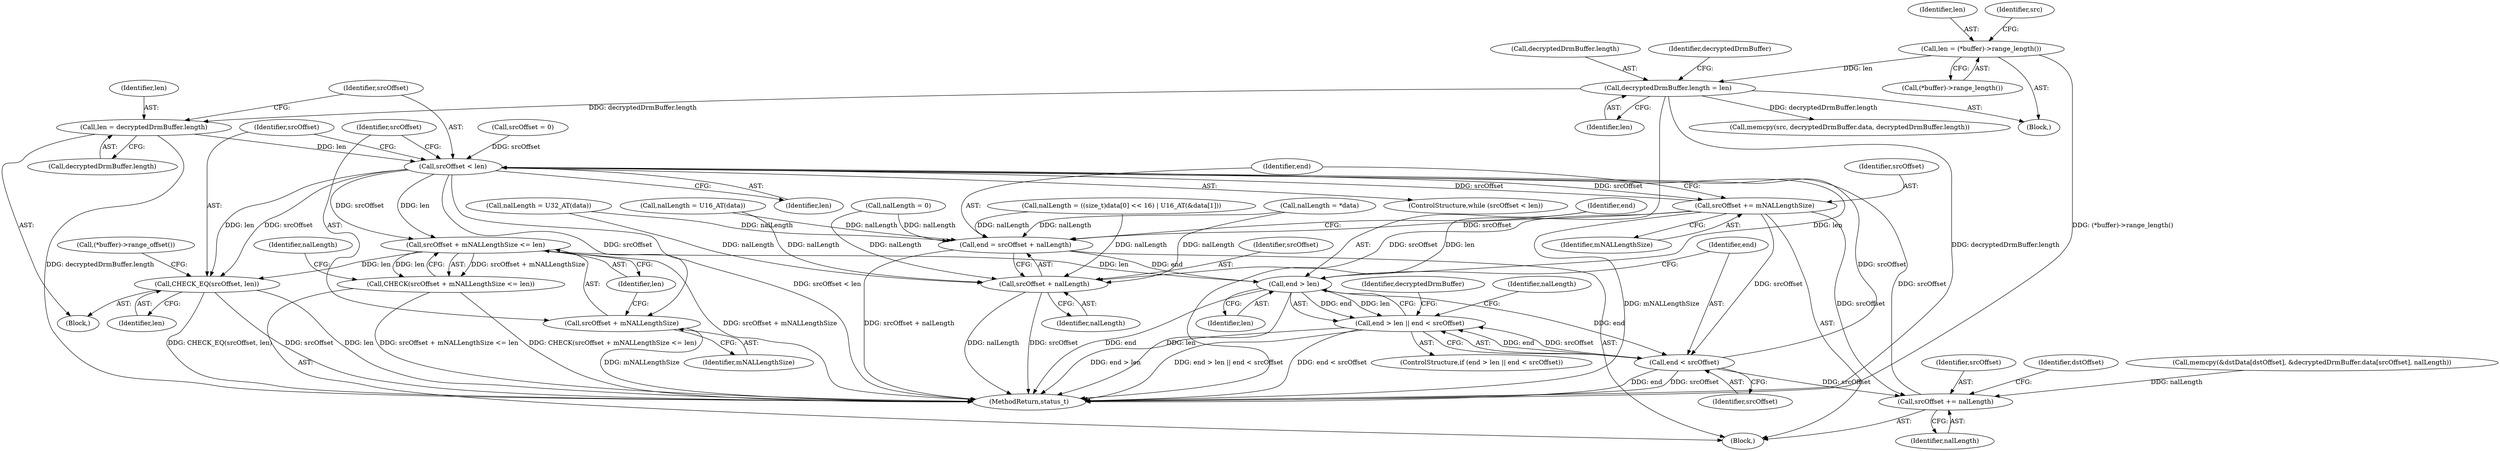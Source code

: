 digraph "0_Android_e248db02fbab2ee9162940bc19f087fd7d96cb9d@API" {
"1000209" [label="(Call,len = decryptedDrmBuffer.length)"];
"1000131" [label="(Call,decryptedDrmBuffer.length = len)"];
"1000118" [label="(Call,len = (*buffer)->range_length())"];
"1000215" [label="(Call,srcOffset < len)"];
"1000220" [label="(Call,srcOffset + mNALLengthSize <= len)"];
"1000219" [label="(Call,CHECK(srcOffset + mNALLengthSize <= len))"];
"1000294" [label="(Call,end > len)"];
"1000293" [label="(Call,end > len || end < srcOffset)"];
"1000297" [label="(Call,end < srcOffset)"];
"1000401" [label="(Call,srcOffset += nalLength)"];
"1000407" [label="(Call,CHECK_EQ(srcOffset, len))"];
"1000221" [label="(Call,srcOffset + mNALLengthSize)"];
"1000283" [label="(Call,srcOffset += mNALLengthSize)"];
"1000287" [label="(Call,end = srcOffset + nalLength)"];
"1000289" [label="(Call,srcOffset + nalLength)"];
"1000285" [label="(Identifier,mNALLengthSize)"];
"1000292" [label="(ControlStructure,if (end > len || end < srcOffset))"];
"1000250" [label="(Call,nalLength = U16_AT(data))"];
"1000224" [label="(Identifier,len)"];
"1000287" [label="(Call,end = srcOffset + nalLength)"];
"1000220" [label="(Call,srcOffset + mNALLengthSize <= len)"];
"1000221" [label="(Call,srcOffset + mNALLengthSize)"];
"1000401" [label="(Call,srcOffset += nalLength)"];
"1000411" [label="(Call,(*buffer)->range_offset())"];
"1000273" [label="(Call,nalLength = U32_AT(data))"];
"1000294" [label="(Call,end > len)"];
"1000297" [label="(Call,end < srcOffset)"];
"1000194" [label="(Block,)"];
"1000223" [label="(Identifier,mNALLengthSize)"];
"1000256" [label="(Call,nalLength = ((size_t)data[0] << 16) | U16_AT(&data[1]))"];
"1000215" [label="(Call,srcOffset < len)"];
"1000222" [label="(Identifier,srcOffset)"];
"1000291" [label="(Identifier,nalLength)"];
"1000303" [label="(Identifier,decryptedDrmBuffer)"];
"1000284" [label="(Identifier,srcOffset)"];
"1000295" [label="(Identifier,end)"];
"1000318" [label="(Identifier,nalLength)"];
"1000210" [label="(Identifier,len)"];
"1000443" [label="(MethodReturn,status_t)"];
"1000120" [label="(Call,(*buffer)->range_length())"];
"1000219" [label="(Call,CHECK(srcOffset + mNALLengthSize <= len))"];
"1000119" [label="(Identifier,len)"];
"1000118" [label="(Call,len = (*buffer)->range_length())"];
"1000290" [label="(Identifier,srcOffset)"];
"1000138" [label="(Identifier,decryptedDrmBuffer)"];
"1000135" [label="(Identifier,len)"];
"1000214" [label="(ControlStructure,while (srcOffset < len))"];
"1000216" [label="(Identifier,srcOffset)"];
"1000298" [label="(Identifier,end)"];
"1000289" [label="(Call,srcOffset + nalLength)"];
"1000299" [label="(Identifier,srcOffset)"];
"1000211" [label="(Call,decryptedDrmBuffer.length)"];
"1000409" [label="(Identifier,len)"];
"1000217" [label="(Identifier,len)"];
"1000402" [label="(Identifier,srcOffset)"];
"1000131" [label="(Call,decryptedDrmBuffer.length = len)"];
"1000293" [label="(Call,end > len || end < srcOffset)"];
"1000103" [label="(Block,)"];
"1000407" [label="(Call,CHECK_EQ(srcOffset, len))"];
"1000202" [label="(Call,srcOffset = 0)"];
"1000244" [label="(Call,nalLength = *data)"];
"1000226" [label="(Call,nalLength = 0)"];
"1000283" [label="(Call,srcOffset += mNALLengthSize)"];
"1000408" [label="(Identifier,srcOffset)"];
"1000288" [label="(Identifier,end)"];
"1000132" [label="(Call,decryptedDrmBuffer.length)"];
"1000218" [label="(Block,)"];
"1000209" [label="(Call,len = decryptedDrmBuffer.length)"];
"1000415" [label="(Call,memcpy(src, decryptedDrmBuffer.data, decryptedDrmBuffer.length))"];
"1000405" [label="(Identifier,dstOffset)"];
"1000403" [label="(Identifier,nalLength)"];
"1000389" [label="(Call,memcpy(&dstData[dstOffset], &decryptedDrmBuffer.data[srcOffset], nalLength))"];
"1000123" [label="(Identifier,src)"];
"1000227" [label="(Identifier,nalLength)"];
"1000296" [label="(Identifier,len)"];
"1000209" -> "1000194"  [label="AST: "];
"1000209" -> "1000211"  [label="CFG: "];
"1000210" -> "1000209"  [label="AST: "];
"1000211" -> "1000209"  [label="AST: "];
"1000216" -> "1000209"  [label="CFG: "];
"1000209" -> "1000443"  [label="DDG: decryptedDrmBuffer.length"];
"1000131" -> "1000209"  [label="DDG: decryptedDrmBuffer.length"];
"1000209" -> "1000215"  [label="DDG: len"];
"1000131" -> "1000103"  [label="AST: "];
"1000131" -> "1000135"  [label="CFG: "];
"1000132" -> "1000131"  [label="AST: "];
"1000135" -> "1000131"  [label="AST: "];
"1000138" -> "1000131"  [label="CFG: "];
"1000131" -> "1000443"  [label="DDG: decryptedDrmBuffer.length"];
"1000131" -> "1000443"  [label="DDG: len"];
"1000118" -> "1000131"  [label="DDG: len"];
"1000131" -> "1000415"  [label="DDG: decryptedDrmBuffer.length"];
"1000118" -> "1000103"  [label="AST: "];
"1000118" -> "1000120"  [label="CFG: "];
"1000119" -> "1000118"  [label="AST: "];
"1000120" -> "1000118"  [label="AST: "];
"1000123" -> "1000118"  [label="CFG: "];
"1000118" -> "1000443"  [label="DDG: (*buffer)->range_length()"];
"1000215" -> "1000214"  [label="AST: "];
"1000215" -> "1000217"  [label="CFG: "];
"1000216" -> "1000215"  [label="AST: "];
"1000217" -> "1000215"  [label="AST: "];
"1000222" -> "1000215"  [label="CFG: "];
"1000408" -> "1000215"  [label="CFG: "];
"1000215" -> "1000443"  [label="DDG: srcOffset < len"];
"1000297" -> "1000215"  [label="DDG: srcOffset"];
"1000401" -> "1000215"  [label="DDG: srcOffset"];
"1000202" -> "1000215"  [label="DDG: srcOffset"];
"1000283" -> "1000215"  [label="DDG: srcOffset"];
"1000294" -> "1000215"  [label="DDG: len"];
"1000215" -> "1000220"  [label="DDG: srcOffset"];
"1000215" -> "1000220"  [label="DDG: len"];
"1000215" -> "1000221"  [label="DDG: srcOffset"];
"1000215" -> "1000283"  [label="DDG: srcOffset"];
"1000215" -> "1000407"  [label="DDG: srcOffset"];
"1000215" -> "1000407"  [label="DDG: len"];
"1000220" -> "1000219"  [label="AST: "];
"1000220" -> "1000224"  [label="CFG: "];
"1000221" -> "1000220"  [label="AST: "];
"1000224" -> "1000220"  [label="AST: "];
"1000219" -> "1000220"  [label="CFG: "];
"1000220" -> "1000443"  [label="DDG: srcOffset + mNALLengthSize"];
"1000220" -> "1000219"  [label="DDG: srcOffset + mNALLengthSize"];
"1000220" -> "1000219"  [label="DDG: len"];
"1000220" -> "1000294"  [label="DDG: len"];
"1000220" -> "1000407"  [label="DDG: len"];
"1000219" -> "1000218"  [label="AST: "];
"1000227" -> "1000219"  [label="CFG: "];
"1000219" -> "1000443"  [label="DDG: CHECK(srcOffset + mNALLengthSize <= len)"];
"1000219" -> "1000443"  [label="DDG: srcOffset + mNALLengthSize <= len"];
"1000294" -> "1000293"  [label="AST: "];
"1000294" -> "1000296"  [label="CFG: "];
"1000295" -> "1000294"  [label="AST: "];
"1000296" -> "1000294"  [label="AST: "];
"1000298" -> "1000294"  [label="CFG: "];
"1000293" -> "1000294"  [label="CFG: "];
"1000294" -> "1000443"  [label="DDG: len"];
"1000294" -> "1000443"  [label="DDG: end"];
"1000294" -> "1000293"  [label="DDG: end"];
"1000294" -> "1000293"  [label="DDG: len"];
"1000287" -> "1000294"  [label="DDG: end"];
"1000294" -> "1000297"  [label="DDG: end"];
"1000293" -> "1000292"  [label="AST: "];
"1000293" -> "1000297"  [label="CFG: "];
"1000297" -> "1000293"  [label="AST: "];
"1000303" -> "1000293"  [label="CFG: "];
"1000318" -> "1000293"  [label="CFG: "];
"1000293" -> "1000443"  [label="DDG: end > len"];
"1000293" -> "1000443"  [label="DDG: end > len || end < srcOffset"];
"1000293" -> "1000443"  [label="DDG: end < srcOffset"];
"1000297" -> "1000293"  [label="DDG: end"];
"1000297" -> "1000293"  [label="DDG: srcOffset"];
"1000297" -> "1000299"  [label="CFG: "];
"1000298" -> "1000297"  [label="AST: "];
"1000299" -> "1000297"  [label="AST: "];
"1000297" -> "1000443"  [label="DDG: end"];
"1000297" -> "1000443"  [label="DDG: srcOffset"];
"1000283" -> "1000297"  [label="DDG: srcOffset"];
"1000297" -> "1000401"  [label="DDG: srcOffset"];
"1000401" -> "1000218"  [label="AST: "];
"1000401" -> "1000403"  [label="CFG: "];
"1000402" -> "1000401"  [label="AST: "];
"1000403" -> "1000401"  [label="AST: "];
"1000405" -> "1000401"  [label="CFG: "];
"1000389" -> "1000401"  [label="DDG: nalLength"];
"1000283" -> "1000401"  [label="DDG: srcOffset"];
"1000407" -> "1000194"  [label="AST: "];
"1000407" -> "1000409"  [label="CFG: "];
"1000408" -> "1000407"  [label="AST: "];
"1000409" -> "1000407"  [label="AST: "];
"1000411" -> "1000407"  [label="CFG: "];
"1000407" -> "1000443"  [label="DDG: len"];
"1000407" -> "1000443"  [label="DDG: CHECK_EQ(srcOffset, len)"];
"1000407" -> "1000443"  [label="DDG: srcOffset"];
"1000221" -> "1000223"  [label="CFG: "];
"1000222" -> "1000221"  [label="AST: "];
"1000223" -> "1000221"  [label="AST: "];
"1000224" -> "1000221"  [label="CFG: "];
"1000221" -> "1000443"  [label="DDG: mNALLengthSize"];
"1000283" -> "1000218"  [label="AST: "];
"1000283" -> "1000285"  [label="CFG: "];
"1000284" -> "1000283"  [label="AST: "];
"1000285" -> "1000283"  [label="AST: "];
"1000288" -> "1000283"  [label="CFG: "];
"1000283" -> "1000443"  [label="DDG: mNALLengthSize"];
"1000283" -> "1000287"  [label="DDG: srcOffset"];
"1000283" -> "1000289"  [label="DDG: srcOffset"];
"1000287" -> "1000218"  [label="AST: "];
"1000287" -> "1000289"  [label="CFG: "];
"1000288" -> "1000287"  [label="AST: "];
"1000289" -> "1000287"  [label="AST: "];
"1000295" -> "1000287"  [label="CFG: "];
"1000287" -> "1000443"  [label="DDG: srcOffset + nalLength"];
"1000273" -> "1000287"  [label="DDG: nalLength"];
"1000256" -> "1000287"  [label="DDG: nalLength"];
"1000244" -> "1000287"  [label="DDG: nalLength"];
"1000250" -> "1000287"  [label="DDG: nalLength"];
"1000226" -> "1000287"  [label="DDG: nalLength"];
"1000289" -> "1000291"  [label="CFG: "];
"1000290" -> "1000289"  [label="AST: "];
"1000291" -> "1000289"  [label="AST: "];
"1000289" -> "1000443"  [label="DDG: nalLength"];
"1000289" -> "1000443"  [label="DDG: srcOffset"];
"1000273" -> "1000289"  [label="DDG: nalLength"];
"1000256" -> "1000289"  [label="DDG: nalLength"];
"1000244" -> "1000289"  [label="DDG: nalLength"];
"1000250" -> "1000289"  [label="DDG: nalLength"];
"1000226" -> "1000289"  [label="DDG: nalLength"];
}
